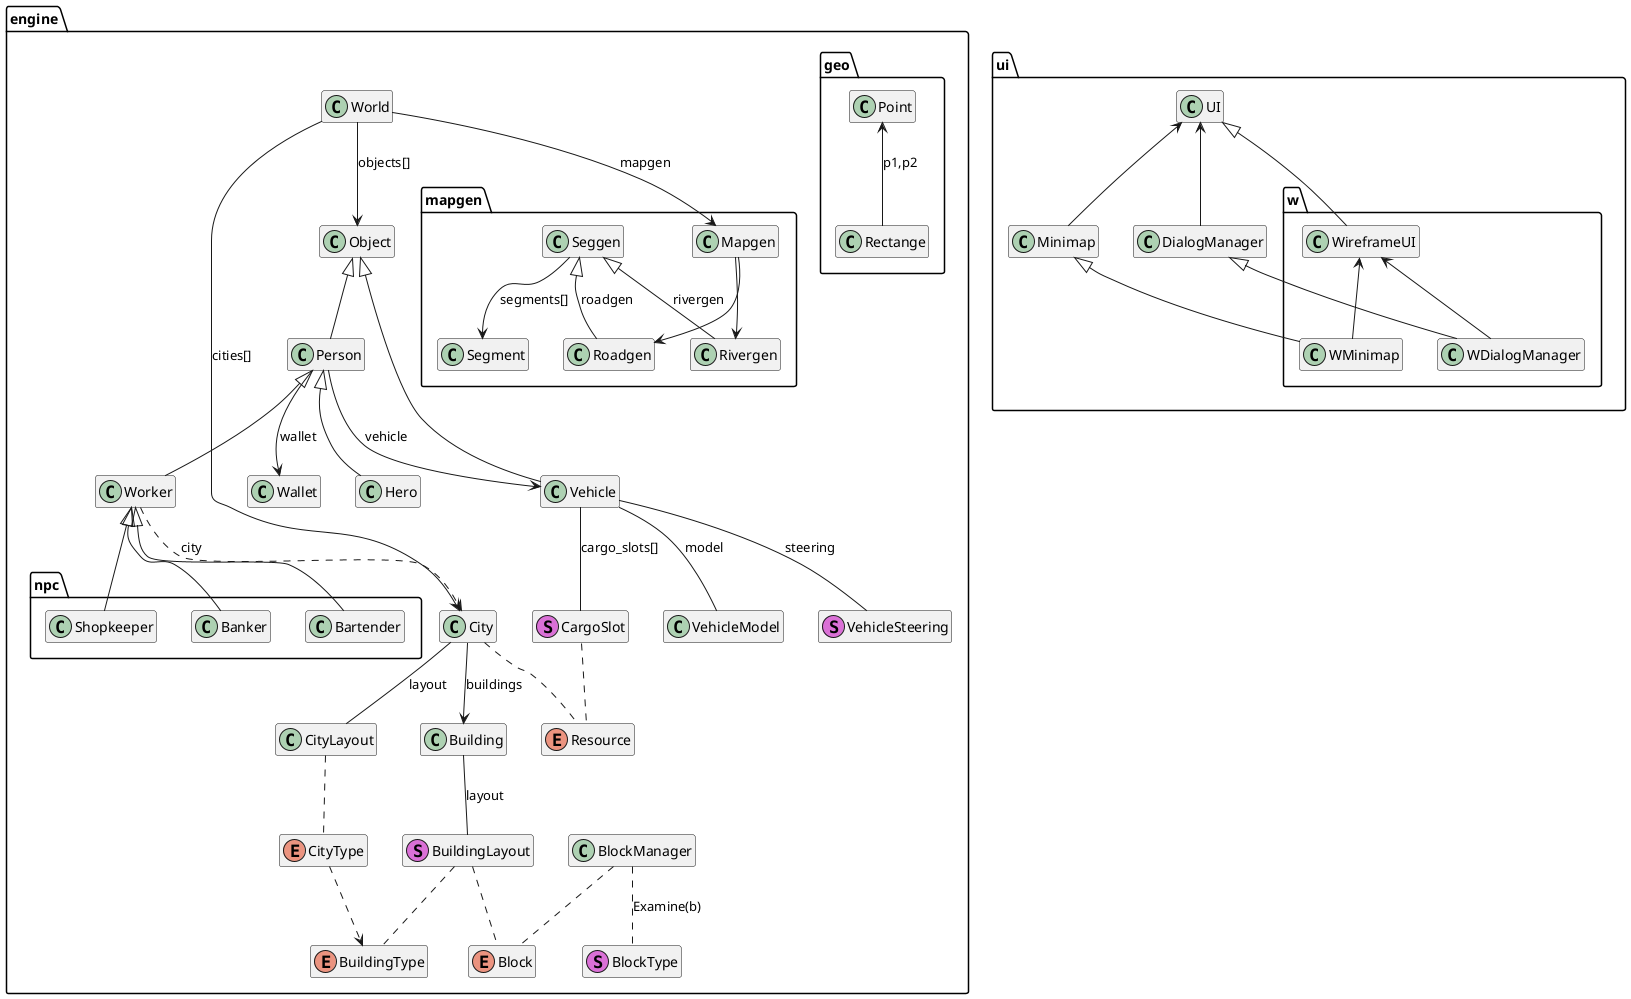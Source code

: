 @startuml

package engine {
	class BlockType <<(S,orchid)>>
	class BlockManager
	enum Block
	enum BuildingType
	class BuildingLayout <<(S,orchid)>>
	class Building
	class City
	class CityLayout
	enum CityType
	class Object
	class Person
	class Hero
	class Vehicle
	class Wallet
	enum Resource
	class VehicleSteering <<(S,orchid)>>
	class CargoSlot <<(S,orchid)>>
	class VehicleModel
	class Worker
	class World

	package geo {
		Point <-- Rectange : p1,p2
	}

	package mapgen {
	  Mapgen --> Rivergen
		Mapgen --> Roadgen
		Seggen <|-- Rivergen : rivergen
		Seggen <|-- Roadgen : roadgen
		Seggen --> Segment : segments[]
	}

	package npc {
	  class Banker
		class Bartender
		class Shopkeeper
	}

	Object <|-- Person
	Object <|-- Vehicle
	Person <|-- Hero
	Person <|-- Worker
	Worker <|-- Banker
	Worker <|-- Bartender
	Worker <|-- Shopkeeper

	BlockManager .. BlockType : Examine(b)
	BlockManager .. Block
	BuildingLayout .. BuildingType
	BuildingLayout .. Block
	Building -- BuildingLayout : layout
	Worker ..> City : city
	City -- CityLayout : layout
	City --> Building : buildings
	CityLayout .. CityType
	CityType ..> BuildingType
	Person --> Vehicle : vehicle
	Person --> Wallet : wallet
	City .. Resource
	CargoSlot .. Resource
	Vehicle -- CargoSlot : cargo_slots[]
	Vehicle -- VehicleSteering : steering
	Vehicle -- VehicleModel : model
	World --> Object : objects[]
	World --> City : cities[]
	World --> Mapgen : mapgen
}

package ui {
  UI <-- Minimap
	UI <-- DialogManager

	package w {
	  UI <|-- WireframeUI
		Minimap <|-- WMinimap
		DialogManager <|-- WDialogManager

  	WireframeUI <-- WMinimap
		WireframeUI <-- WDialogManager
	}
}

hide empty members

@enduml
